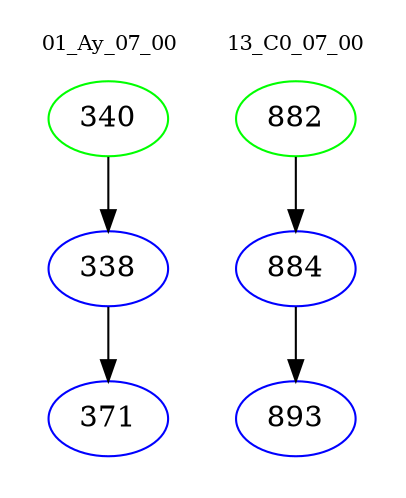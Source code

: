 digraph{
subgraph cluster_0 {
color = white
label = "01_Ay_07_00";
fontsize=10;
T0_340 [label="340", color="green"]
T0_340 -> T0_338 [color="black"]
T0_338 [label="338", color="blue"]
T0_338 -> T0_371 [color="black"]
T0_371 [label="371", color="blue"]
}
subgraph cluster_1 {
color = white
label = "13_C0_07_00";
fontsize=10;
T1_882 [label="882", color="green"]
T1_882 -> T1_884 [color="black"]
T1_884 [label="884", color="blue"]
T1_884 -> T1_893 [color="black"]
T1_893 [label="893", color="blue"]
}
}
